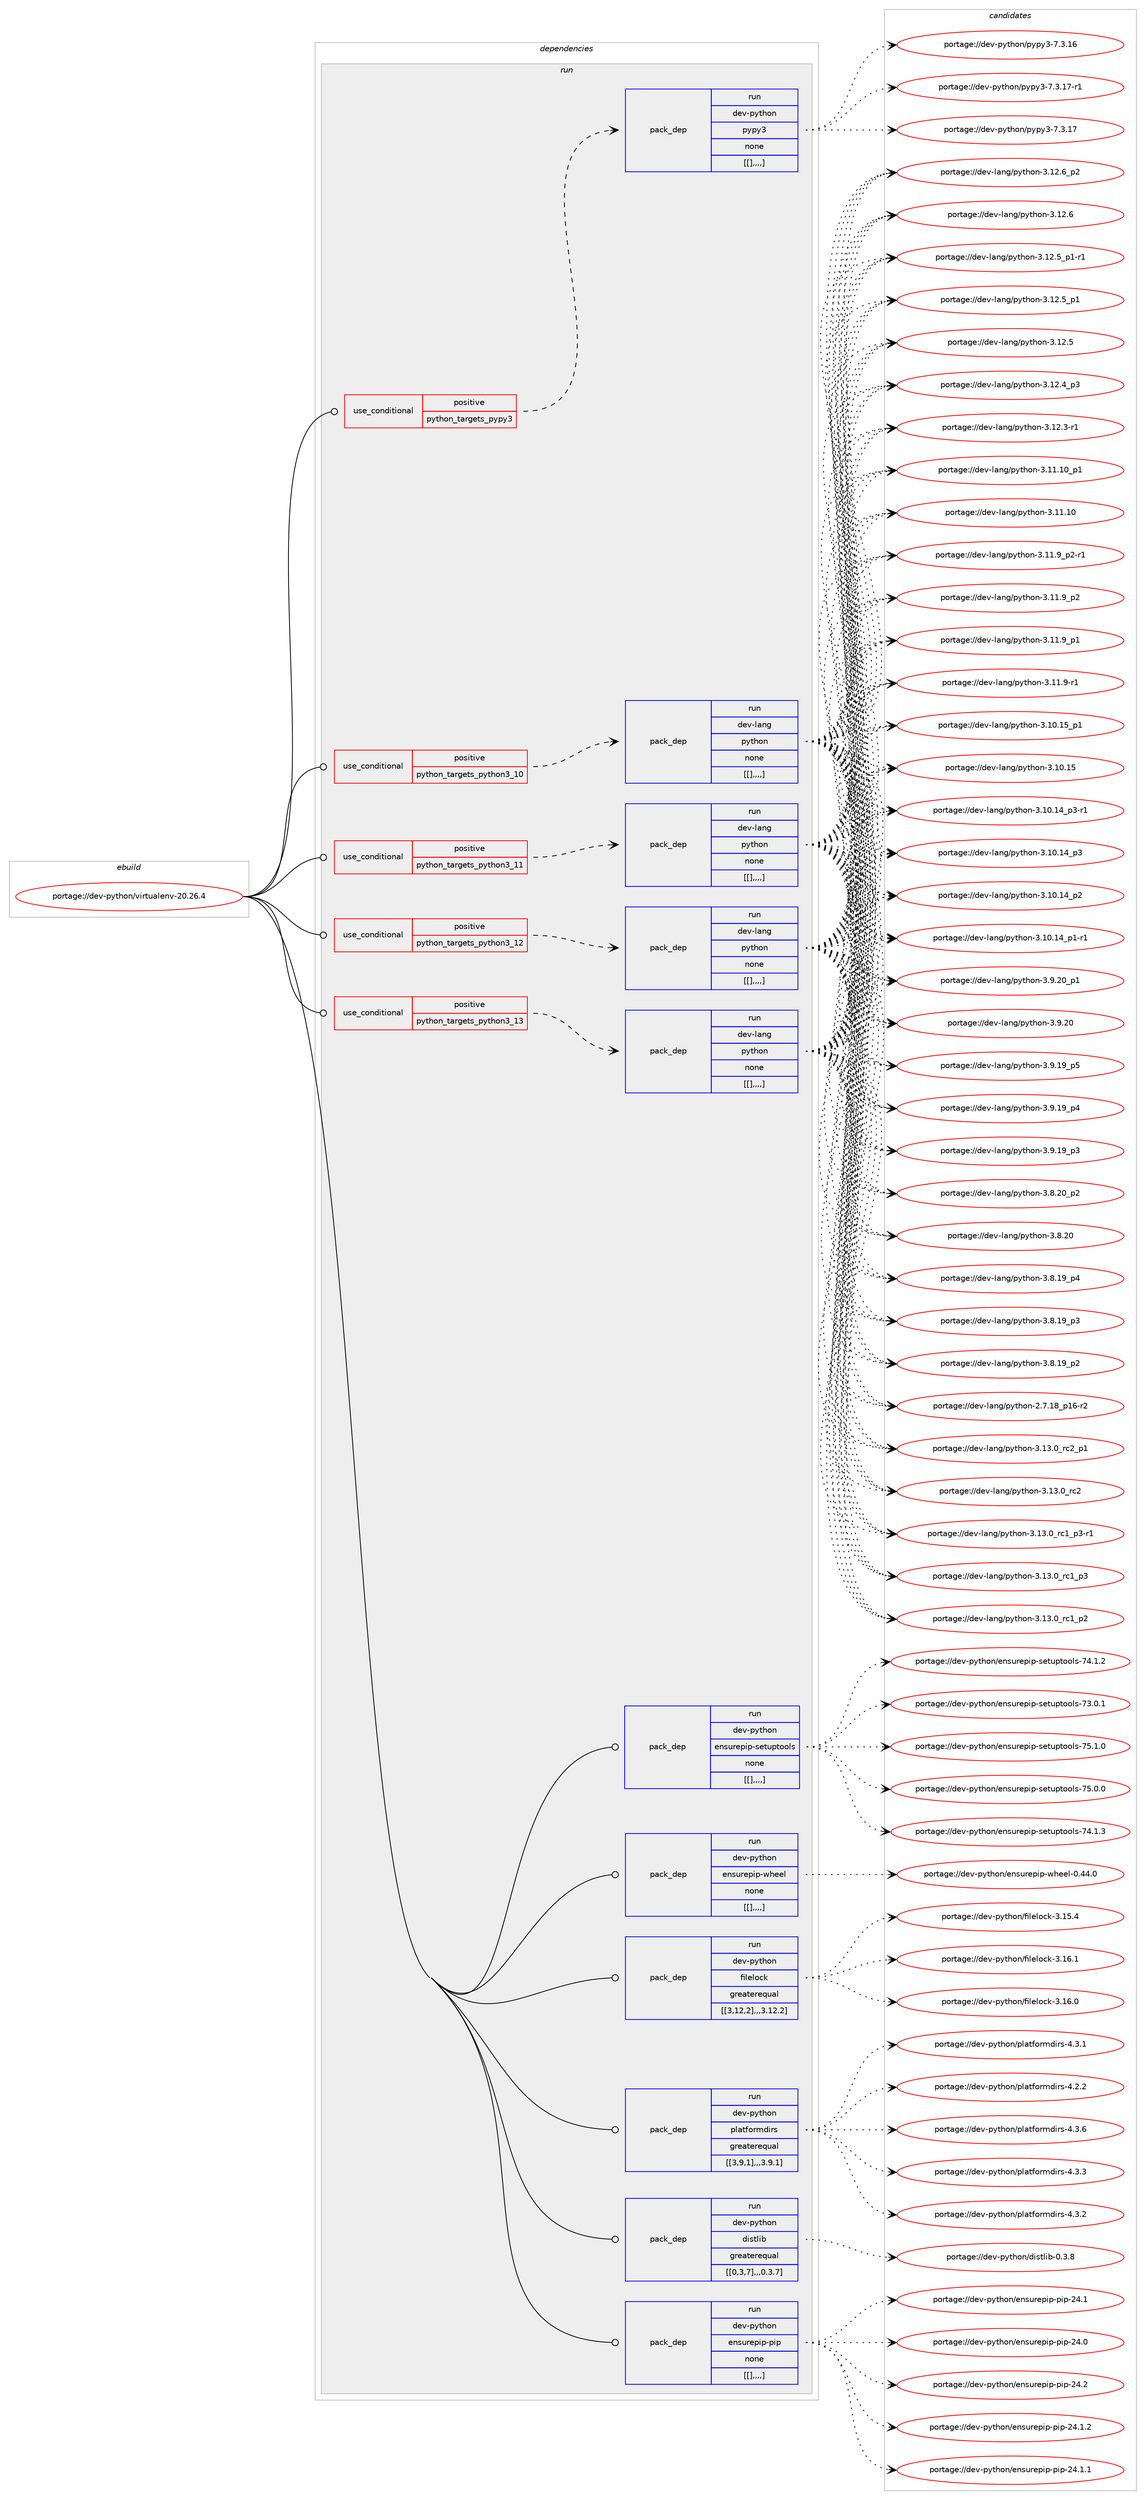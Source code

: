 digraph prolog {

# *************
# Graph options
# *************

newrank=true;
concentrate=true;
compound=true;
graph [rankdir=LR,fontname=Helvetica,fontsize=10,ranksep=1.5];#, ranksep=2.5, nodesep=0.2];
edge  [arrowhead=vee];
node  [fontname=Helvetica,fontsize=10];

# **********
# The ebuild
# **********

subgraph cluster_leftcol {
color=gray;
label=<<i>ebuild</i>>;
id [label="portage://dev-python/virtualenv-20.26.4", color=red, width=4, href="../dev-python/virtualenv-20.26.4.svg"];
}

# ****************
# The dependencies
# ****************

subgraph cluster_midcol {
color=gray;
label=<<i>dependencies</i>>;
subgraph cluster_compile {
fillcolor="#eeeeee";
style=filled;
label=<<i>compile</i>>;
}
subgraph cluster_compileandrun {
fillcolor="#eeeeee";
style=filled;
label=<<i>compile and run</i>>;
}
subgraph cluster_run {
fillcolor="#eeeeee";
style=filled;
label=<<i>run</i>>;
subgraph cond42799 {
dependency170464 [label=<<TABLE BORDER="0" CELLBORDER="1" CELLSPACING="0" CELLPADDING="4"><TR><TD ROWSPAN="3" CELLPADDING="10">use_conditional</TD></TR><TR><TD>positive</TD></TR><TR><TD>python_targets_pypy3</TD></TR></TABLE>>, shape=none, color=red];
subgraph pack126402 {
dependency170465 [label=<<TABLE BORDER="0" CELLBORDER="1" CELLSPACING="0" CELLPADDING="4" WIDTH="220"><TR><TD ROWSPAN="6" CELLPADDING="30">pack_dep</TD></TR><TR><TD WIDTH="110">run</TD></TR><TR><TD>dev-python</TD></TR><TR><TD>pypy3</TD></TR><TR><TD>none</TD></TR><TR><TD>[[],,,,]</TD></TR></TABLE>>, shape=none, color=blue];
}
dependency170464:e -> dependency170465:w [weight=20,style="dashed",arrowhead="vee"];
}
id:e -> dependency170464:w [weight=20,style="solid",arrowhead="odot"];
subgraph cond42800 {
dependency170466 [label=<<TABLE BORDER="0" CELLBORDER="1" CELLSPACING="0" CELLPADDING="4"><TR><TD ROWSPAN="3" CELLPADDING="10">use_conditional</TD></TR><TR><TD>positive</TD></TR><TR><TD>python_targets_python3_10</TD></TR></TABLE>>, shape=none, color=red];
subgraph pack126403 {
dependency170467 [label=<<TABLE BORDER="0" CELLBORDER="1" CELLSPACING="0" CELLPADDING="4" WIDTH="220"><TR><TD ROWSPAN="6" CELLPADDING="30">pack_dep</TD></TR><TR><TD WIDTH="110">run</TD></TR><TR><TD>dev-lang</TD></TR><TR><TD>python</TD></TR><TR><TD>none</TD></TR><TR><TD>[[],,,,]</TD></TR></TABLE>>, shape=none, color=blue];
}
dependency170466:e -> dependency170467:w [weight=20,style="dashed",arrowhead="vee"];
}
id:e -> dependency170466:w [weight=20,style="solid",arrowhead="odot"];
subgraph cond42801 {
dependency170468 [label=<<TABLE BORDER="0" CELLBORDER="1" CELLSPACING="0" CELLPADDING="4"><TR><TD ROWSPAN="3" CELLPADDING="10">use_conditional</TD></TR><TR><TD>positive</TD></TR><TR><TD>python_targets_python3_11</TD></TR></TABLE>>, shape=none, color=red];
subgraph pack126404 {
dependency170469 [label=<<TABLE BORDER="0" CELLBORDER="1" CELLSPACING="0" CELLPADDING="4" WIDTH="220"><TR><TD ROWSPAN="6" CELLPADDING="30">pack_dep</TD></TR><TR><TD WIDTH="110">run</TD></TR><TR><TD>dev-lang</TD></TR><TR><TD>python</TD></TR><TR><TD>none</TD></TR><TR><TD>[[],,,,]</TD></TR></TABLE>>, shape=none, color=blue];
}
dependency170468:e -> dependency170469:w [weight=20,style="dashed",arrowhead="vee"];
}
id:e -> dependency170468:w [weight=20,style="solid",arrowhead="odot"];
subgraph cond42802 {
dependency170470 [label=<<TABLE BORDER="0" CELLBORDER="1" CELLSPACING="0" CELLPADDING="4"><TR><TD ROWSPAN="3" CELLPADDING="10">use_conditional</TD></TR><TR><TD>positive</TD></TR><TR><TD>python_targets_python3_12</TD></TR></TABLE>>, shape=none, color=red];
subgraph pack126405 {
dependency170471 [label=<<TABLE BORDER="0" CELLBORDER="1" CELLSPACING="0" CELLPADDING="4" WIDTH="220"><TR><TD ROWSPAN="6" CELLPADDING="30">pack_dep</TD></TR><TR><TD WIDTH="110">run</TD></TR><TR><TD>dev-lang</TD></TR><TR><TD>python</TD></TR><TR><TD>none</TD></TR><TR><TD>[[],,,,]</TD></TR></TABLE>>, shape=none, color=blue];
}
dependency170470:e -> dependency170471:w [weight=20,style="dashed",arrowhead="vee"];
}
id:e -> dependency170470:w [weight=20,style="solid",arrowhead="odot"];
subgraph cond42803 {
dependency170472 [label=<<TABLE BORDER="0" CELLBORDER="1" CELLSPACING="0" CELLPADDING="4"><TR><TD ROWSPAN="3" CELLPADDING="10">use_conditional</TD></TR><TR><TD>positive</TD></TR><TR><TD>python_targets_python3_13</TD></TR></TABLE>>, shape=none, color=red];
subgraph pack126406 {
dependency170473 [label=<<TABLE BORDER="0" CELLBORDER="1" CELLSPACING="0" CELLPADDING="4" WIDTH="220"><TR><TD ROWSPAN="6" CELLPADDING="30">pack_dep</TD></TR><TR><TD WIDTH="110">run</TD></TR><TR><TD>dev-lang</TD></TR><TR><TD>python</TD></TR><TR><TD>none</TD></TR><TR><TD>[[],,,,]</TD></TR></TABLE>>, shape=none, color=blue];
}
dependency170472:e -> dependency170473:w [weight=20,style="dashed",arrowhead="vee"];
}
id:e -> dependency170472:w [weight=20,style="solid",arrowhead="odot"];
subgraph pack126407 {
dependency170474 [label=<<TABLE BORDER="0" CELLBORDER="1" CELLSPACING="0" CELLPADDING="4" WIDTH="220"><TR><TD ROWSPAN="6" CELLPADDING="30">pack_dep</TD></TR><TR><TD WIDTH="110">run</TD></TR><TR><TD>dev-python</TD></TR><TR><TD>distlib</TD></TR><TR><TD>greaterequal</TD></TR><TR><TD>[[0,3,7],,,0.3.7]</TD></TR></TABLE>>, shape=none, color=blue];
}
id:e -> dependency170474:w [weight=20,style="solid",arrowhead="odot"];
subgraph pack126408 {
dependency170475 [label=<<TABLE BORDER="0" CELLBORDER="1" CELLSPACING="0" CELLPADDING="4" WIDTH="220"><TR><TD ROWSPAN="6" CELLPADDING="30">pack_dep</TD></TR><TR><TD WIDTH="110">run</TD></TR><TR><TD>dev-python</TD></TR><TR><TD>ensurepip-pip</TD></TR><TR><TD>none</TD></TR><TR><TD>[[],,,,]</TD></TR></TABLE>>, shape=none, color=blue];
}
id:e -> dependency170475:w [weight=20,style="solid",arrowhead="odot"];
subgraph pack126409 {
dependency170476 [label=<<TABLE BORDER="0" CELLBORDER="1" CELLSPACING="0" CELLPADDING="4" WIDTH="220"><TR><TD ROWSPAN="6" CELLPADDING="30">pack_dep</TD></TR><TR><TD WIDTH="110">run</TD></TR><TR><TD>dev-python</TD></TR><TR><TD>ensurepip-setuptools</TD></TR><TR><TD>none</TD></TR><TR><TD>[[],,,,]</TD></TR></TABLE>>, shape=none, color=blue];
}
id:e -> dependency170476:w [weight=20,style="solid",arrowhead="odot"];
subgraph pack126410 {
dependency170477 [label=<<TABLE BORDER="0" CELLBORDER="1" CELLSPACING="0" CELLPADDING="4" WIDTH="220"><TR><TD ROWSPAN="6" CELLPADDING="30">pack_dep</TD></TR><TR><TD WIDTH="110">run</TD></TR><TR><TD>dev-python</TD></TR><TR><TD>ensurepip-wheel</TD></TR><TR><TD>none</TD></TR><TR><TD>[[],,,,]</TD></TR></TABLE>>, shape=none, color=blue];
}
id:e -> dependency170477:w [weight=20,style="solid",arrowhead="odot"];
subgraph pack126411 {
dependency170478 [label=<<TABLE BORDER="0" CELLBORDER="1" CELLSPACING="0" CELLPADDING="4" WIDTH="220"><TR><TD ROWSPAN="6" CELLPADDING="30">pack_dep</TD></TR><TR><TD WIDTH="110">run</TD></TR><TR><TD>dev-python</TD></TR><TR><TD>filelock</TD></TR><TR><TD>greaterequal</TD></TR><TR><TD>[[3,12,2],,,3.12.2]</TD></TR></TABLE>>, shape=none, color=blue];
}
id:e -> dependency170478:w [weight=20,style="solid",arrowhead="odot"];
subgraph pack126412 {
dependency170479 [label=<<TABLE BORDER="0" CELLBORDER="1" CELLSPACING="0" CELLPADDING="4" WIDTH="220"><TR><TD ROWSPAN="6" CELLPADDING="30">pack_dep</TD></TR><TR><TD WIDTH="110">run</TD></TR><TR><TD>dev-python</TD></TR><TR><TD>platformdirs</TD></TR><TR><TD>greaterequal</TD></TR><TR><TD>[[3,9,1],,,3.9.1]</TD></TR></TABLE>>, shape=none, color=blue];
}
id:e -> dependency170479:w [weight=20,style="solid",arrowhead="odot"];
}
}

# **************
# The candidates
# **************

subgraph cluster_choices {
rank=same;
color=gray;
label=<<i>candidates</i>>;

subgraph choice126402 {
color=black;
nodesep=1;
choice100101118451121211161041111104711212111212151455546514649554511449 [label="portage://dev-python/pypy3-7.3.17-r1", color=red, width=4,href="../dev-python/pypy3-7.3.17-r1.svg"];
choice10010111845112121116104111110471121211121215145554651464955 [label="portage://dev-python/pypy3-7.3.17", color=red, width=4,href="../dev-python/pypy3-7.3.17.svg"];
choice10010111845112121116104111110471121211121215145554651464954 [label="portage://dev-python/pypy3-7.3.16", color=red, width=4,href="../dev-python/pypy3-7.3.16.svg"];
dependency170465:e -> choice100101118451121211161041111104711212111212151455546514649554511449:w [style=dotted,weight="100"];
dependency170465:e -> choice10010111845112121116104111110471121211121215145554651464955:w [style=dotted,weight="100"];
dependency170465:e -> choice10010111845112121116104111110471121211121215145554651464954:w [style=dotted,weight="100"];
}
subgraph choice126403 {
color=black;
nodesep=1;
choice100101118451089711010347112121116104111110455146495146489511499509511249 [label="portage://dev-lang/python-3.13.0_rc2_p1", color=red, width=4,href="../dev-lang/python-3.13.0_rc2_p1.svg"];
choice10010111845108971101034711212111610411111045514649514648951149950 [label="portage://dev-lang/python-3.13.0_rc2", color=red, width=4,href="../dev-lang/python-3.13.0_rc2.svg"];
choice1001011184510897110103471121211161041111104551464951464895114994995112514511449 [label="portage://dev-lang/python-3.13.0_rc1_p3-r1", color=red, width=4,href="../dev-lang/python-3.13.0_rc1_p3-r1.svg"];
choice100101118451089711010347112121116104111110455146495146489511499499511251 [label="portage://dev-lang/python-3.13.0_rc1_p3", color=red, width=4,href="../dev-lang/python-3.13.0_rc1_p3.svg"];
choice100101118451089711010347112121116104111110455146495146489511499499511250 [label="portage://dev-lang/python-3.13.0_rc1_p2", color=red, width=4,href="../dev-lang/python-3.13.0_rc1_p2.svg"];
choice100101118451089711010347112121116104111110455146495046549511250 [label="portage://dev-lang/python-3.12.6_p2", color=red, width=4,href="../dev-lang/python-3.12.6_p2.svg"];
choice10010111845108971101034711212111610411111045514649504654 [label="portage://dev-lang/python-3.12.6", color=red, width=4,href="../dev-lang/python-3.12.6.svg"];
choice1001011184510897110103471121211161041111104551464950465395112494511449 [label="portage://dev-lang/python-3.12.5_p1-r1", color=red, width=4,href="../dev-lang/python-3.12.5_p1-r1.svg"];
choice100101118451089711010347112121116104111110455146495046539511249 [label="portage://dev-lang/python-3.12.5_p1", color=red, width=4,href="../dev-lang/python-3.12.5_p1.svg"];
choice10010111845108971101034711212111610411111045514649504653 [label="portage://dev-lang/python-3.12.5", color=red, width=4,href="../dev-lang/python-3.12.5.svg"];
choice100101118451089711010347112121116104111110455146495046529511251 [label="portage://dev-lang/python-3.12.4_p3", color=red, width=4,href="../dev-lang/python-3.12.4_p3.svg"];
choice100101118451089711010347112121116104111110455146495046514511449 [label="portage://dev-lang/python-3.12.3-r1", color=red, width=4,href="../dev-lang/python-3.12.3-r1.svg"];
choice10010111845108971101034711212111610411111045514649494649489511249 [label="portage://dev-lang/python-3.11.10_p1", color=red, width=4,href="../dev-lang/python-3.11.10_p1.svg"];
choice1001011184510897110103471121211161041111104551464949464948 [label="portage://dev-lang/python-3.11.10", color=red, width=4,href="../dev-lang/python-3.11.10.svg"];
choice1001011184510897110103471121211161041111104551464949465795112504511449 [label="portage://dev-lang/python-3.11.9_p2-r1", color=red, width=4,href="../dev-lang/python-3.11.9_p2-r1.svg"];
choice100101118451089711010347112121116104111110455146494946579511250 [label="portage://dev-lang/python-3.11.9_p2", color=red, width=4,href="../dev-lang/python-3.11.9_p2.svg"];
choice100101118451089711010347112121116104111110455146494946579511249 [label="portage://dev-lang/python-3.11.9_p1", color=red, width=4,href="../dev-lang/python-3.11.9_p1.svg"];
choice100101118451089711010347112121116104111110455146494946574511449 [label="portage://dev-lang/python-3.11.9-r1", color=red, width=4,href="../dev-lang/python-3.11.9-r1.svg"];
choice10010111845108971101034711212111610411111045514649484649539511249 [label="portage://dev-lang/python-3.10.15_p1", color=red, width=4,href="../dev-lang/python-3.10.15_p1.svg"];
choice1001011184510897110103471121211161041111104551464948464953 [label="portage://dev-lang/python-3.10.15", color=red, width=4,href="../dev-lang/python-3.10.15.svg"];
choice100101118451089711010347112121116104111110455146494846495295112514511449 [label="portage://dev-lang/python-3.10.14_p3-r1", color=red, width=4,href="../dev-lang/python-3.10.14_p3-r1.svg"];
choice10010111845108971101034711212111610411111045514649484649529511251 [label="portage://dev-lang/python-3.10.14_p3", color=red, width=4,href="../dev-lang/python-3.10.14_p3.svg"];
choice10010111845108971101034711212111610411111045514649484649529511250 [label="portage://dev-lang/python-3.10.14_p2", color=red, width=4,href="../dev-lang/python-3.10.14_p2.svg"];
choice100101118451089711010347112121116104111110455146494846495295112494511449 [label="portage://dev-lang/python-3.10.14_p1-r1", color=red, width=4,href="../dev-lang/python-3.10.14_p1-r1.svg"];
choice100101118451089711010347112121116104111110455146574650489511249 [label="portage://dev-lang/python-3.9.20_p1", color=red, width=4,href="../dev-lang/python-3.9.20_p1.svg"];
choice10010111845108971101034711212111610411111045514657465048 [label="portage://dev-lang/python-3.9.20", color=red, width=4,href="../dev-lang/python-3.9.20.svg"];
choice100101118451089711010347112121116104111110455146574649579511253 [label="portage://dev-lang/python-3.9.19_p5", color=red, width=4,href="../dev-lang/python-3.9.19_p5.svg"];
choice100101118451089711010347112121116104111110455146574649579511252 [label="portage://dev-lang/python-3.9.19_p4", color=red, width=4,href="../dev-lang/python-3.9.19_p4.svg"];
choice100101118451089711010347112121116104111110455146574649579511251 [label="portage://dev-lang/python-3.9.19_p3", color=red, width=4,href="../dev-lang/python-3.9.19_p3.svg"];
choice100101118451089711010347112121116104111110455146564650489511250 [label="portage://dev-lang/python-3.8.20_p2", color=red, width=4,href="../dev-lang/python-3.8.20_p2.svg"];
choice10010111845108971101034711212111610411111045514656465048 [label="portage://dev-lang/python-3.8.20", color=red, width=4,href="../dev-lang/python-3.8.20.svg"];
choice100101118451089711010347112121116104111110455146564649579511252 [label="portage://dev-lang/python-3.8.19_p4", color=red, width=4,href="../dev-lang/python-3.8.19_p4.svg"];
choice100101118451089711010347112121116104111110455146564649579511251 [label="portage://dev-lang/python-3.8.19_p3", color=red, width=4,href="../dev-lang/python-3.8.19_p3.svg"];
choice100101118451089711010347112121116104111110455146564649579511250 [label="portage://dev-lang/python-3.8.19_p2", color=red, width=4,href="../dev-lang/python-3.8.19_p2.svg"];
choice100101118451089711010347112121116104111110455046554649569511249544511450 [label="portage://dev-lang/python-2.7.18_p16-r2", color=red, width=4,href="../dev-lang/python-2.7.18_p16-r2.svg"];
dependency170467:e -> choice100101118451089711010347112121116104111110455146495146489511499509511249:w [style=dotted,weight="100"];
dependency170467:e -> choice10010111845108971101034711212111610411111045514649514648951149950:w [style=dotted,weight="100"];
dependency170467:e -> choice1001011184510897110103471121211161041111104551464951464895114994995112514511449:w [style=dotted,weight="100"];
dependency170467:e -> choice100101118451089711010347112121116104111110455146495146489511499499511251:w [style=dotted,weight="100"];
dependency170467:e -> choice100101118451089711010347112121116104111110455146495146489511499499511250:w [style=dotted,weight="100"];
dependency170467:e -> choice100101118451089711010347112121116104111110455146495046549511250:w [style=dotted,weight="100"];
dependency170467:e -> choice10010111845108971101034711212111610411111045514649504654:w [style=dotted,weight="100"];
dependency170467:e -> choice1001011184510897110103471121211161041111104551464950465395112494511449:w [style=dotted,weight="100"];
dependency170467:e -> choice100101118451089711010347112121116104111110455146495046539511249:w [style=dotted,weight="100"];
dependency170467:e -> choice10010111845108971101034711212111610411111045514649504653:w [style=dotted,weight="100"];
dependency170467:e -> choice100101118451089711010347112121116104111110455146495046529511251:w [style=dotted,weight="100"];
dependency170467:e -> choice100101118451089711010347112121116104111110455146495046514511449:w [style=dotted,weight="100"];
dependency170467:e -> choice10010111845108971101034711212111610411111045514649494649489511249:w [style=dotted,weight="100"];
dependency170467:e -> choice1001011184510897110103471121211161041111104551464949464948:w [style=dotted,weight="100"];
dependency170467:e -> choice1001011184510897110103471121211161041111104551464949465795112504511449:w [style=dotted,weight="100"];
dependency170467:e -> choice100101118451089711010347112121116104111110455146494946579511250:w [style=dotted,weight="100"];
dependency170467:e -> choice100101118451089711010347112121116104111110455146494946579511249:w [style=dotted,weight="100"];
dependency170467:e -> choice100101118451089711010347112121116104111110455146494946574511449:w [style=dotted,weight="100"];
dependency170467:e -> choice10010111845108971101034711212111610411111045514649484649539511249:w [style=dotted,weight="100"];
dependency170467:e -> choice1001011184510897110103471121211161041111104551464948464953:w [style=dotted,weight="100"];
dependency170467:e -> choice100101118451089711010347112121116104111110455146494846495295112514511449:w [style=dotted,weight="100"];
dependency170467:e -> choice10010111845108971101034711212111610411111045514649484649529511251:w [style=dotted,weight="100"];
dependency170467:e -> choice10010111845108971101034711212111610411111045514649484649529511250:w [style=dotted,weight="100"];
dependency170467:e -> choice100101118451089711010347112121116104111110455146494846495295112494511449:w [style=dotted,weight="100"];
dependency170467:e -> choice100101118451089711010347112121116104111110455146574650489511249:w [style=dotted,weight="100"];
dependency170467:e -> choice10010111845108971101034711212111610411111045514657465048:w [style=dotted,weight="100"];
dependency170467:e -> choice100101118451089711010347112121116104111110455146574649579511253:w [style=dotted,weight="100"];
dependency170467:e -> choice100101118451089711010347112121116104111110455146574649579511252:w [style=dotted,weight="100"];
dependency170467:e -> choice100101118451089711010347112121116104111110455146574649579511251:w [style=dotted,weight="100"];
dependency170467:e -> choice100101118451089711010347112121116104111110455146564650489511250:w [style=dotted,weight="100"];
dependency170467:e -> choice10010111845108971101034711212111610411111045514656465048:w [style=dotted,weight="100"];
dependency170467:e -> choice100101118451089711010347112121116104111110455146564649579511252:w [style=dotted,weight="100"];
dependency170467:e -> choice100101118451089711010347112121116104111110455146564649579511251:w [style=dotted,weight="100"];
dependency170467:e -> choice100101118451089711010347112121116104111110455146564649579511250:w [style=dotted,weight="100"];
dependency170467:e -> choice100101118451089711010347112121116104111110455046554649569511249544511450:w [style=dotted,weight="100"];
}
subgraph choice126404 {
color=black;
nodesep=1;
choice100101118451089711010347112121116104111110455146495146489511499509511249 [label="portage://dev-lang/python-3.13.0_rc2_p1", color=red, width=4,href="../dev-lang/python-3.13.0_rc2_p1.svg"];
choice10010111845108971101034711212111610411111045514649514648951149950 [label="portage://dev-lang/python-3.13.0_rc2", color=red, width=4,href="../dev-lang/python-3.13.0_rc2.svg"];
choice1001011184510897110103471121211161041111104551464951464895114994995112514511449 [label="portage://dev-lang/python-3.13.0_rc1_p3-r1", color=red, width=4,href="../dev-lang/python-3.13.0_rc1_p3-r1.svg"];
choice100101118451089711010347112121116104111110455146495146489511499499511251 [label="portage://dev-lang/python-3.13.0_rc1_p3", color=red, width=4,href="../dev-lang/python-3.13.0_rc1_p3.svg"];
choice100101118451089711010347112121116104111110455146495146489511499499511250 [label="portage://dev-lang/python-3.13.0_rc1_p2", color=red, width=4,href="../dev-lang/python-3.13.0_rc1_p2.svg"];
choice100101118451089711010347112121116104111110455146495046549511250 [label="portage://dev-lang/python-3.12.6_p2", color=red, width=4,href="../dev-lang/python-3.12.6_p2.svg"];
choice10010111845108971101034711212111610411111045514649504654 [label="portage://dev-lang/python-3.12.6", color=red, width=4,href="../dev-lang/python-3.12.6.svg"];
choice1001011184510897110103471121211161041111104551464950465395112494511449 [label="portage://dev-lang/python-3.12.5_p1-r1", color=red, width=4,href="../dev-lang/python-3.12.5_p1-r1.svg"];
choice100101118451089711010347112121116104111110455146495046539511249 [label="portage://dev-lang/python-3.12.5_p1", color=red, width=4,href="../dev-lang/python-3.12.5_p1.svg"];
choice10010111845108971101034711212111610411111045514649504653 [label="portage://dev-lang/python-3.12.5", color=red, width=4,href="../dev-lang/python-3.12.5.svg"];
choice100101118451089711010347112121116104111110455146495046529511251 [label="portage://dev-lang/python-3.12.4_p3", color=red, width=4,href="../dev-lang/python-3.12.4_p3.svg"];
choice100101118451089711010347112121116104111110455146495046514511449 [label="portage://dev-lang/python-3.12.3-r1", color=red, width=4,href="../dev-lang/python-3.12.3-r1.svg"];
choice10010111845108971101034711212111610411111045514649494649489511249 [label="portage://dev-lang/python-3.11.10_p1", color=red, width=4,href="../dev-lang/python-3.11.10_p1.svg"];
choice1001011184510897110103471121211161041111104551464949464948 [label="portage://dev-lang/python-3.11.10", color=red, width=4,href="../dev-lang/python-3.11.10.svg"];
choice1001011184510897110103471121211161041111104551464949465795112504511449 [label="portage://dev-lang/python-3.11.9_p2-r1", color=red, width=4,href="../dev-lang/python-3.11.9_p2-r1.svg"];
choice100101118451089711010347112121116104111110455146494946579511250 [label="portage://dev-lang/python-3.11.9_p2", color=red, width=4,href="../dev-lang/python-3.11.9_p2.svg"];
choice100101118451089711010347112121116104111110455146494946579511249 [label="portage://dev-lang/python-3.11.9_p1", color=red, width=4,href="../dev-lang/python-3.11.9_p1.svg"];
choice100101118451089711010347112121116104111110455146494946574511449 [label="portage://dev-lang/python-3.11.9-r1", color=red, width=4,href="../dev-lang/python-3.11.9-r1.svg"];
choice10010111845108971101034711212111610411111045514649484649539511249 [label="portage://dev-lang/python-3.10.15_p1", color=red, width=4,href="../dev-lang/python-3.10.15_p1.svg"];
choice1001011184510897110103471121211161041111104551464948464953 [label="portage://dev-lang/python-3.10.15", color=red, width=4,href="../dev-lang/python-3.10.15.svg"];
choice100101118451089711010347112121116104111110455146494846495295112514511449 [label="portage://dev-lang/python-3.10.14_p3-r1", color=red, width=4,href="../dev-lang/python-3.10.14_p3-r1.svg"];
choice10010111845108971101034711212111610411111045514649484649529511251 [label="portage://dev-lang/python-3.10.14_p3", color=red, width=4,href="../dev-lang/python-3.10.14_p3.svg"];
choice10010111845108971101034711212111610411111045514649484649529511250 [label="portage://dev-lang/python-3.10.14_p2", color=red, width=4,href="../dev-lang/python-3.10.14_p2.svg"];
choice100101118451089711010347112121116104111110455146494846495295112494511449 [label="portage://dev-lang/python-3.10.14_p1-r1", color=red, width=4,href="../dev-lang/python-3.10.14_p1-r1.svg"];
choice100101118451089711010347112121116104111110455146574650489511249 [label="portage://dev-lang/python-3.9.20_p1", color=red, width=4,href="../dev-lang/python-3.9.20_p1.svg"];
choice10010111845108971101034711212111610411111045514657465048 [label="portage://dev-lang/python-3.9.20", color=red, width=4,href="../dev-lang/python-3.9.20.svg"];
choice100101118451089711010347112121116104111110455146574649579511253 [label="portage://dev-lang/python-3.9.19_p5", color=red, width=4,href="../dev-lang/python-3.9.19_p5.svg"];
choice100101118451089711010347112121116104111110455146574649579511252 [label="portage://dev-lang/python-3.9.19_p4", color=red, width=4,href="../dev-lang/python-3.9.19_p4.svg"];
choice100101118451089711010347112121116104111110455146574649579511251 [label="portage://dev-lang/python-3.9.19_p3", color=red, width=4,href="../dev-lang/python-3.9.19_p3.svg"];
choice100101118451089711010347112121116104111110455146564650489511250 [label="portage://dev-lang/python-3.8.20_p2", color=red, width=4,href="../dev-lang/python-3.8.20_p2.svg"];
choice10010111845108971101034711212111610411111045514656465048 [label="portage://dev-lang/python-3.8.20", color=red, width=4,href="../dev-lang/python-3.8.20.svg"];
choice100101118451089711010347112121116104111110455146564649579511252 [label="portage://dev-lang/python-3.8.19_p4", color=red, width=4,href="../dev-lang/python-3.8.19_p4.svg"];
choice100101118451089711010347112121116104111110455146564649579511251 [label="portage://dev-lang/python-3.8.19_p3", color=red, width=4,href="../dev-lang/python-3.8.19_p3.svg"];
choice100101118451089711010347112121116104111110455146564649579511250 [label="portage://dev-lang/python-3.8.19_p2", color=red, width=4,href="../dev-lang/python-3.8.19_p2.svg"];
choice100101118451089711010347112121116104111110455046554649569511249544511450 [label="portage://dev-lang/python-2.7.18_p16-r2", color=red, width=4,href="../dev-lang/python-2.7.18_p16-r2.svg"];
dependency170469:e -> choice100101118451089711010347112121116104111110455146495146489511499509511249:w [style=dotted,weight="100"];
dependency170469:e -> choice10010111845108971101034711212111610411111045514649514648951149950:w [style=dotted,weight="100"];
dependency170469:e -> choice1001011184510897110103471121211161041111104551464951464895114994995112514511449:w [style=dotted,weight="100"];
dependency170469:e -> choice100101118451089711010347112121116104111110455146495146489511499499511251:w [style=dotted,weight="100"];
dependency170469:e -> choice100101118451089711010347112121116104111110455146495146489511499499511250:w [style=dotted,weight="100"];
dependency170469:e -> choice100101118451089711010347112121116104111110455146495046549511250:w [style=dotted,weight="100"];
dependency170469:e -> choice10010111845108971101034711212111610411111045514649504654:w [style=dotted,weight="100"];
dependency170469:e -> choice1001011184510897110103471121211161041111104551464950465395112494511449:w [style=dotted,weight="100"];
dependency170469:e -> choice100101118451089711010347112121116104111110455146495046539511249:w [style=dotted,weight="100"];
dependency170469:e -> choice10010111845108971101034711212111610411111045514649504653:w [style=dotted,weight="100"];
dependency170469:e -> choice100101118451089711010347112121116104111110455146495046529511251:w [style=dotted,weight="100"];
dependency170469:e -> choice100101118451089711010347112121116104111110455146495046514511449:w [style=dotted,weight="100"];
dependency170469:e -> choice10010111845108971101034711212111610411111045514649494649489511249:w [style=dotted,weight="100"];
dependency170469:e -> choice1001011184510897110103471121211161041111104551464949464948:w [style=dotted,weight="100"];
dependency170469:e -> choice1001011184510897110103471121211161041111104551464949465795112504511449:w [style=dotted,weight="100"];
dependency170469:e -> choice100101118451089711010347112121116104111110455146494946579511250:w [style=dotted,weight="100"];
dependency170469:e -> choice100101118451089711010347112121116104111110455146494946579511249:w [style=dotted,weight="100"];
dependency170469:e -> choice100101118451089711010347112121116104111110455146494946574511449:w [style=dotted,weight="100"];
dependency170469:e -> choice10010111845108971101034711212111610411111045514649484649539511249:w [style=dotted,weight="100"];
dependency170469:e -> choice1001011184510897110103471121211161041111104551464948464953:w [style=dotted,weight="100"];
dependency170469:e -> choice100101118451089711010347112121116104111110455146494846495295112514511449:w [style=dotted,weight="100"];
dependency170469:e -> choice10010111845108971101034711212111610411111045514649484649529511251:w [style=dotted,weight="100"];
dependency170469:e -> choice10010111845108971101034711212111610411111045514649484649529511250:w [style=dotted,weight="100"];
dependency170469:e -> choice100101118451089711010347112121116104111110455146494846495295112494511449:w [style=dotted,weight="100"];
dependency170469:e -> choice100101118451089711010347112121116104111110455146574650489511249:w [style=dotted,weight="100"];
dependency170469:e -> choice10010111845108971101034711212111610411111045514657465048:w [style=dotted,weight="100"];
dependency170469:e -> choice100101118451089711010347112121116104111110455146574649579511253:w [style=dotted,weight="100"];
dependency170469:e -> choice100101118451089711010347112121116104111110455146574649579511252:w [style=dotted,weight="100"];
dependency170469:e -> choice100101118451089711010347112121116104111110455146574649579511251:w [style=dotted,weight="100"];
dependency170469:e -> choice100101118451089711010347112121116104111110455146564650489511250:w [style=dotted,weight="100"];
dependency170469:e -> choice10010111845108971101034711212111610411111045514656465048:w [style=dotted,weight="100"];
dependency170469:e -> choice100101118451089711010347112121116104111110455146564649579511252:w [style=dotted,weight="100"];
dependency170469:e -> choice100101118451089711010347112121116104111110455146564649579511251:w [style=dotted,weight="100"];
dependency170469:e -> choice100101118451089711010347112121116104111110455146564649579511250:w [style=dotted,weight="100"];
dependency170469:e -> choice100101118451089711010347112121116104111110455046554649569511249544511450:w [style=dotted,weight="100"];
}
subgraph choice126405 {
color=black;
nodesep=1;
choice100101118451089711010347112121116104111110455146495146489511499509511249 [label="portage://dev-lang/python-3.13.0_rc2_p1", color=red, width=4,href="../dev-lang/python-3.13.0_rc2_p1.svg"];
choice10010111845108971101034711212111610411111045514649514648951149950 [label="portage://dev-lang/python-3.13.0_rc2", color=red, width=4,href="../dev-lang/python-3.13.0_rc2.svg"];
choice1001011184510897110103471121211161041111104551464951464895114994995112514511449 [label="portage://dev-lang/python-3.13.0_rc1_p3-r1", color=red, width=4,href="../dev-lang/python-3.13.0_rc1_p3-r1.svg"];
choice100101118451089711010347112121116104111110455146495146489511499499511251 [label="portage://dev-lang/python-3.13.0_rc1_p3", color=red, width=4,href="../dev-lang/python-3.13.0_rc1_p3.svg"];
choice100101118451089711010347112121116104111110455146495146489511499499511250 [label="portage://dev-lang/python-3.13.0_rc1_p2", color=red, width=4,href="../dev-lang/python-3.13.0_rc1_p2.svg"];
choice100101118451089711010347112121116104111110455146495046549511250 [label="portage://dev-lang/python-3.12.6_p2", color=red, width=4,href="../dev-lang/python-3.12.6_p2.svg"];
choice10010111845108971101034711212111610411111045514649504654 [label="portage://dev-lang/python-3.12.6", color=red, width=4,href="../dev-lang/python-3.12.6.svg"];
choice1001011184510897110103471121211161041111104551464950465395112494511449 [label="portage://dev-lang/python-3.12.5_p1-r1", color=red, width=4,href="../dev-lang/python-3.12.5_p1-r1.svg"];
choice100101118451089711010347112121116104111110455146495046539511249 [label="portage://dev-lang/python-3.12.5_p1", color=red, width=4,href="../dev-lang/python-3.12.5_p1.svg"];
choice10010111845108971101034711212111610411111045514649504653 [label="portage://dev-lang/python-3.12.5", color=red, width=4,href="../dev-lang/python-3.12.5.svg"];
choice100101118451089711010347112121116104111110455146495046529511251 [label="portage://dev-lang/python-3.12.4_p3", color=red, width=4,href="../dev-lang/python-3.12.4_p3.svg"];
choice100101118451089711010347112121116104111110455146495046514511449 [label="portage://dev-lang/python-3.12.3-r1", color=red, width=4,href="../dev-lang/python-3.12.3-r1.svg"];
choice10010111845108971101034711212111610411111045514649494649489511249 [label="portage://dev-lang/python-3.11.10_p1", color=red, width=4,href="../dev-lang/python-3.11.10_p1.svg"];
choice1001011184510897110103471121211161041111104551464949464948 [label="portage://dev-lang/python-3.11.10", color=red, width=4,href="../dev-lang/python-3.11.10.svg"];
choice1001011184510897110103471121211161041111104551464949465795112504511449 [label="portage://dev-lang/python-3.11.9_p2-r1", color=red, width=4,href="../dev-lang/python-3.11.9_p2-r1.svg"];
choice100101118451089711010347112121116104111110455146494946579511250 [label="portage://dev-lang/python-3.11.9_p2", color=red, width=4,href="../dev-lang/python-3.11.9_p2.svg"];
choice100101118451089711010347112121116104111110455146494946579511249 [label="portage://dev-lang/python-3.11.9_p1", color=red, width=4,href="../dev-lang/python-3.11.9_p1.svg"];
choice100101118451089711010347112121116104111110455146494946574511449 [label="portage://dev-lang/python-3.11.9-r1", color=red, width=4,href="../dev-lang/python-3.11.9-r1.svg"];
choice10010111845108971101034711212111610411111045514649484649539511249 [label="portage://dev-lang/python-3.10.15_p1", color=red, width=4,href="../dev-lang/python-3.10.15_p1.svg"];
choice1001011184510897110103471121211161041111104551464948464953 [label="portage://dev-lang/python-3.10.15", color=red, width=4,href="../dev-lang/python-3.10.15.svg"];
choice100101118451089711010347112121116104111110455146494846495295112514511449 [label="portage://dev-lang/python-3.10.14_p3-r1", color=red, width=4,href="../dev-lang/python-3.10.14_p3-r1.svg"];
choice10010111845108971101034711212111610411111045514649484649529511251 [label="portage://dev-lang/python-3.10.14_p3", color=red, width=4,href="../dev-lang/python-3.10.14_p3.svg"];
choice10010111845108971101034711212111610411111045514649484649529511250 [label="portage://dev-lang/python-3.10.14_p2", color=red, width=4,href="../dev-lang/python-3.10.14_p2.svg"];
choice100101118451089711010347112121116104111110455146494846495295112494511449 [label="portage://dev-lang/python-3.10.14_p1-r1", color=red, width=4,href="../dev-lang/python-3.10.14_p1-r1.svg"];
choice100101118451089711010347112121116104111110455146574650489511249 [label="portage://dev-lang/python-3.9.20_p1", color=red, width=4,href="../dev-lang/python-3.9.20_p1.svg"];
choice10010111845108971101034711212111610411111045514657465048 [label="portage://dev-lang/python-3.9.20", color=red, width=4,href="../dev-lang/python-3.9.20.svg"];
choice100101118451089711010347112121116104111110455146574649579511253 [label="portage://dev-lang/python-3.9.19_p5", color=red, width=4,href="../dev-lang/python-3.9.19_p5.svg"];
choice100101118451089711010347112121116104111110455146574649579511252 [label="portage://dev-lang/python-3.9.19_p4", color=red, width=4,href="../dev-lang/python-3.9.19_p4.svg"];
choice100101118451089711010347112121116104111110455146574649579511251 [label="portage://dev-lang/python-3.9.19_p3", color=red, width=4,href="../dev-lang/python-3.9.19_p3.svg"];
choice100101118451089711010347112121116104111110455146564650489511250 [label="portage://dev-lang/python-3.8.20_p2", color=red, width=4,href="../dev-lang/python-3.8.20_p2.svg"];
choice10010111845108971101034711212111610411111045514656465048 [label="portage://dev-lang/python-3.8.20", color=red, width=4,href="../dev-lang/python-3.8.20.svg"];
choice100101118451089711010347112121116104111110455146564649579511252 [label="portage://dev-lang/python-3.8.19_p4", color=red, width=4,href="../dev-lang/python-3.8.19_p4.svg"];
choice100101118451089711010347112121116104111110455146564649579511251 [label="portage://dev-lang/python-3.8.19_p3", color=red, width=4,href="../dev-lang/python-3.8.19_p3.svg"];
choice100101118451089711010347112121116104111110455146564649579511250 [label="portage://dev-lang/python-3.8.19_p2", color=red, width=4,href="../dev-lang/python-3.8.19_p2.svg"];
choice100101118451089711010347112121116104111110455046554649569511249544511450 [label="portage://dev-lang/python-2.7.18_p16-r2", color=red, width=4,href="../dev-lang/python-2.7.18_p16-r2.svg"];
dependency170471:e -> choice100101118451089711010347112121116104111110455146495146489511499509511249:w [style=dotted,weight="100"];
dependency170471:e -> choice10010111845108971101034711212111610411111045514649514648951149950:w [style=dotted,weight="100"];
dependency170471:e -> choice1001011184510897110103471121211161041111104551464951464895114994995112514511449:w [style=dotted,weight="100"];
dependency170471:e -> choice100101118451089711010347112121116104111110455146495146489511499499511251:w [style=dotted,weight="100"];
dependency170471:e -> choice100101118451089711010347112121116104111110455146495146489511499499511250:w [style=dotted,weight="100"];
dependency170471:e -> choice100101118451089711010347112121116104111110455146495046549511250:w [style=dotted,weight="100"];
dependency170471:e -> choice10010111845108971101034711212111610411111045514649504654:w [style=dotted,weight="100"];
dependency170471:e -> choice1001011184510897110103471121211161041111104551464950465395112494511449:w [style=dotted,weight="100"];
dependency170471:e -> choice100101118451089711010347112121116104111110455146495046539511249:w [style=dotted,weight="100"];
dependency170471:e -> choice10010111845108971101034711212111610411111045514649504653:w [style=dotted,weight="100"];
dependency170471:e -> choice100101118451089711010347112121116104111110455146495046529511251:w [style=dotted,weight="100"];
dependency170471:e -> choice100101118451089711010347112121116104111110455146495046514511449:w [style=dotted,weight="100"];
dependency170471:e -> choice10010111845108971101034711212111610411111045514649494649489511249:w [style=dotted,weight="100"];
dependency170471:e -> choice1001011184510897110103471121211161041111104551464949464948:w [style=dotted,weight="100"];
dependency170471:e -> choice1001011184510897110103471121211161041111104551464949465795112504511449:w [style=dotted,weight="100"];
dependency170471:e -> choice100101118451089711010347112121116104111110455146494946579511250:w [style=dotted,weight="100"];
dependency170471:e -> choice100101118451089711010347112121116104111110455146494946579511249:w [style=dotted,weight="100"];
dependency170471:e -> choice100101118451089711010347112121116104111110455146494946574511449:w [style=dotted,weight="100"];
dependency170471:e -> choice10010111845108971101034711212111610411111045514649484649539511249:w [style=dotted,weight="100"];
dependency170471:e -> choice1001011184510897110103471121211161041111104551464948464953:w [style=dotted,weight="100"];
dependency170471:e -> choice100101118451089711010347112121116104111110455146494846495295112514511449:w [style=dotted,weight="100"];
dependency170471:e -> choice10010111845108971101034711212111610411111045514649484649529511251:w [style=dotted,weight="100"];
dependency170471:e -> choice10010111845108971101034711212111610411111045514649484649529511250:w [style=dotted,weight="100"];
dependency170471:e -> choice100101118451089711010347112121116104111110455146494846495295112494511449:w [style=dotted,weight="100"];
dependency170471:e -> choice100101118451089711010347112121116104111110455146574650489511249:w [style=dotted,weight="100"];
dependency170471:e -> choice10010111845108971101034711212111610411111045514657465048:w [style=dotted,weight="100"];
dependency170471:e -> choice100101118451089711010347112121116104111110455146574649579511253:w [style=dotted,weight="100"];
dependency170471:e -> choice100101118451089711010347112121116104111110455146574649579511252:w [style=dotted,weight="100"];
dependency170471:e -> choice100101118451089711010347112121116104111110455146574649579511251:w [style=dotted,weight="100"];
dependency170471:e -> choice100101118451089711010347112121116104111110455146564650489511250:w [style=dotted,weight="100"];
dependency170471:e -> choice10010111845108971101034711212111610411111045514656465048:w [style=dotted,weight="100"];
dependency170471:e -> choice100101118451089711010347112121116104111110455146564649579511252:w [style=dotted,weight="100"];
dependency170471:e -> choice100101118451089711010347112121116104111110455146564649579511251:w [style=dotted,weight="100"];
dependency170471:e -> choice100101118451089711010347112121116104111110455146564649579511250:w [style=dotted,weight="100"];
dependency170471:e -> choice100101118451089711010347112121116104111110455046554649569511249544511450:w [style=dotted,weight="100"];
}
subgraph choice126406 {
color=black;
nodesep=1;
choice100101118451089711010347112121116104111110455146495146489511499509511249 [label="portage://dev-lang/python-3.13.0_rc2_p1", color=red, width=4,href="../dev-lang/python-3.13.0_rc2_p1.svg"];
choice10010111845108971101034711212111610411111045514649514648951149950 [label="portage://dev-lang/python-3.13.0_rc2", color=red, width=4,href="../dev-lang/python-3.13.0_rc2.svg"];
choice1001011184510897110103471121211161041111104551464951464895114994995112514511449 [label="portage://dev-lang/python-3.13.0_rc1_p3-r1", color=red, width=4,href="../dev-lang/python-3.13.0_rc1_p3-r1.svg"];
choice100101118451089711010347112121116104111110455146495146489511499499511251 [label="portage://dev-lang/python-3.13.0_rc1_p3", color=red, width=4,href="../dev-lang/python-3.13.0_rc1_p3.svg"];
choice100101118451089711010347112121116104111110455146495146489511499499511250 [label="portage://dev-lang/python-3.13.0_rc1_p2", color=red, width=4,href="../dev-lang/python-3.13.0_rc1_p2.svg"];
choice100101118451089711010347112121116104111110455146495046549511250 [label="portage://dev-lang/python-3.12.6_p2", color=red, width=4,href="../dev-lang/python-3.12.6_p2.svg"];
choice10010111845108971101034711212111610411111045514649504654 [label="portage://dev-lang/python-3.12.6", color=red, width=4,href="../dev-lang/python-3.12.6.svg"];
choice1001011184510897110103471121211161041111104551464950465395112494511449 [label="portage://dev-lang/python-3.12.5_p1-r1", color=red, width=4,href="../dev-lang/python-3.12.5_p1-r1.svg"];
choice100101118451089711010347112121116104111110455146495046539511249 [label="portage://dev-lang/python-3.12.5_p1", color=red, width=4,href="../dev-lang/python-3.12.5_p1.svg"];
choice10010111845108971101034711212111610411111045514649504653 [label="portage://dev-lang/python-3.12.5", color=red, width=4,href="../dev-lang/python-3.12.5.svg"];
choice100101118451089711010347112121116104111110455146495046529511251 [label="portage://dev-lang/python-3.12.4_p3", color=red, width=4,href="../dev-lang/python-3.12.4_p3.svg"];
choice100101118451089711010347112121116104111110455146495046514511449 [label="portage://dev-lang/python-3.12.3-r1", color=red, width=4,href="../dev-lang/python-3.12.3-r1.svg"];
choice10010111845108971101034711212111610411111045514649494649489511249 [label="portage://dev-lang/python-3.11.10_p1", color=red, width=4,href="../dev-lang/python-3.11.10_p1.svg"];
choice1001011184510897110103471121211161041111104551464949464948 [label="portage://dev-lang/python-3.11.10", color=red, width=4,href="../dev-lang/python-3.11.10.svg"];
choice1001011184510897110103471121211161041111104551464949465795112504511449 [label="portage://dev-lang/python-3.11.9_p2-r1", color=red, width=4,href="../dev-lang/python-3.11.9_p2-r1.svg"];
choice100101118451089711010347112121116104111110455146494946579511250 [label="portage://dev-lang/python-3.11.9_p2", color=red, width=4,href="../dev-lang/python-3.11.9_p2.svg"];
choice100101118451089711010347112121116104111110455146494946579511249 [label="portage://dev-lang/python-3.11.9_p1", color=red, width=4,href="../dev-lang/python-3.11.9_p1.svg"];
choice100101118451089711010347112121116104111110455146494946574511449 [label="portage://dev-lang/python-3.11.9-r1", color=red, width=4,href="../dev-lang/python-3.11.9-r1.svg"];
choice10010111845108971101034711212111610411111045514649484649539511249 [label="portage://dev-lang/python-3.10.15_p1", color=red, width=4,href="../dev-lang/python-3.10.15_p1.svg"];
choice1001011184510897110103471121211161041111104551464948464953 [label="portage://dev-lang/python-3.10.15", color=red, width=4,href="../dev-lang/python-3.10.15.svg"];
choice100101118451089711010347112121116104111110455146494846495295112514511449 [label="portage://dev-lang/python-3.10.14_p3-r1", color=red, width=4,href="../dev-lang/python-3.10.14_p3-r1.svg"];
choice10010111845108971101034711212111610411111045514649484649529511251 [label="portage://dev-lang/python-3.10.14_p3", color=red, width=4,href="../dev-lang/python-3.10.14_p3.svg"];
choice10010111845108971101034711212111610411111045514649484649529511250 [label="portage://dev-lang/python-3.10.14_p2", color=red, width=4,href="../dev-lang/python-3.10.14_p2.svg"];
choice100101118451089711010347112121116104111110455146494846495295112494511449 [label="portage://dev-lang/python-3.10.14_p1-r1", color=red, width=4,href="../dev-lang/python-3.10.14_p1-r1.svg"];
choice100101118451089711010347112121116104111110455146574650489511249 [label="portage://dev-lang/python-3.9.20_p1", color=red, width=4,href="../dev-lang/python-3.9.20_p1.svg"];
choice10010111845108971101034711212111610411111045514657465048 [label="portage://dev-lang/python-3.9.20", color=red, width=4,href="../dev-lang/python-3.9.20.svg"];
choice100101118451089711010347112121116104111110455146574649579511253 [label="portage://dev-lang/python-3.9.19_p5", color=red, width=4,href="../dev-lang/python-3.9.19_p5.svg"];
choice100101118451089711010347112121116104111110455146574649579511252 [label="portage://dev-lang/python-3.9.19_p4", color=red, width=4,href="../dev-lang/python-3.9.19_p4.svg"];
choice100101118451089711010347112121116104111110455146574649579511251 [label="portage://dev-lang/python-3.9.19_p3", color=red, width=4,href="../dev-lang/python-3.9.19_p3.svg"];
choice100101118451089711010347112121116104111110455146564650489511250 [label="portage://dev-lang/python-3.8.20_p2", color=red, width=4,href="../dev-lang/python-3.8.20_p2.svg"];
choice10010111845108971101034711212111610411111045514656465048 [label="portage://dev-lang/python-3.8.20", color=red, width=4,href="../dev-lang/python-3.8.20.svg"];
choice100101118451089711010347112121116104111110455146564649579511252 [label="portage://dev-lang/python-3.8.19_p4", color=red, width=4,href="../dev-lang/python-3.8.19_p4.svg"];
choice100101118451089711010347112121116104111110455146564649579511251 [label="portage://dev-lang/python-3.8.19_p3", color=red, width=4,href="../dev-lang/python-3.8.19_p3.svg"];
choice100101118451089711010347112121116104111110455146564649579511250 [label="portage://dev-lang/python-3.8.19_p2", color=red, width=4,href="../dev-lang/python-3.8.19_p2.svg"];
choice100101118451089711010347112121116104111110455046554649569511249544511450 [label="portage://dev-lang/python-2.7.18_p16-r2", color=red, width=4,href="../dev-lang/python-2.7.18_p16-r2.svg"];
dependency170473:e -> choice100101118451089711010347112121116104111110455146495146489511499509511249:w [style=dotted,weight="100"];
dependency170473:e -> choice10010111845108971101034711212111610411111045514649514648951149950:w [style=dotted,weight="100"];
dependency170473:e -> choice1001011184510897110103471121211161041111104551464951464895114994995112514511449:w [style=dotted,weight="100"];
dependency170473:e -> choice100101118451089711010347112121116104111110455146495146489511499499511251:w [style=dotted,weight="100"];
dependency170473:e -> choice100101118451089711010347112121116104111110455146495146489511499499511250:w [style=dotted,weight="100"];
dependency170473:e -> choice100101118451089711010347112121116104111110455146495046549511250:w [style=dotted,weight="100"];
dependency170473:e -> choice10010111845108971101034711212111610411111045514649504654:w [style=dotted,weight="100"];
dependency170473:e -> choice1001011184510897110103471121211161041111104551464950465395112494511449:w [style=dotted,weight="100"];
dependency170473:e -> choice100101118451089711010347112121116104111110455146495046539511249:w [style=dotted,weight="100"];
dependency170473:e -> choice10010111845108971101034711212111610411111045514649504653:w [style=dotted,weight="100"];
dependency170473:e -> choice100101118451089711010347112121116104111110455146495046529511251:w [style=dotted,weight="100"];
dependency170473:e -> choice100101118451089711010347112121116104111110455146495046514511449:w [style=dotted,weight="100"];
dependency170473:e -> choice10010111845108971101034711212111610411111045514649494649489511249:w [style=dotted,weight="100"];
dependency170473:e -> choice1001011184510897110103471121211161041111104551464949464948:w [style=dotted,weight="100"];
dependency170473:e -> choice1001011184510897110103471121211161041111104551464949465795112504511449:w [style=dotted,weight="100"];
dependency170473:e -> choice100101118451089711010347112121116104111110455146494946579511250:w [style=dotted,weight="100"];
dependency170473:e -> choice100101118451089711010347112121116104111110455146494946579511249:w [style=dotted,weight="100"];
dependency170473:e -> choice100101118451089711010347112121116104111110455146494946574511449:w [style=dotted,weight="100"];
dependency170473:e -> choice10010111845108971101034711212111610411111045514649484649539511249:w [style=dotted,weight="100"];
dependency170473:e -> choice1001011184510897110103471121211161041111104551464948464953:w [style=dotted,weight="100"];
dependency170473:e -> choice100101118451089711010347112121116104111110455146494846495295112514511449:w [style=dotted,weight="100"];
dependency170473:e -> choice10010111845108971101034711212111610411111045514649484649529511251:w [style=dotted,weight="100"];
dependency170473:e -> choice10010111845108971101034711212111610411111045514649484649529511250:w [style=dotted,weight="100"];
dependency170473:e -> choice100101118451089711010347112121116104111110455146494846495295112494511449:w [style=dotted,weight="100"];
dependency170473:e -> choice100101118451089711010347112121116104111110455146574650489511249:w [style=dotted,weight="100"];
dependency170473:e -> choice10010111845108971101034711212111610411111045514657465048:w [style=dotted,weight="100"];
dependency170473:e -> choice100101118451089711010347112121116104111110455146574649579511253:w [style=dotted,weight="100"];
dependency170473:e -> choice100101118451089711010347112121116104111110455146574649579511252:w [style=dotted,weight="100"];
dependency170473:e -> choice100101118451089711010347112121116104111110455146574649579511251:w [style=dotted,weight="100"];
dependency170473:e -> choice100101118451089711010347112121116104111110455146564650489511250:w [style=dotted,weight="100"];
dependency170473:e -> choice10010111845108971101034711212111610411111045514656465048:w [style=dotted,weight="100"];
dependency170473:e -> choice100101118451089711010347112121116104111110455146564649579511252:w [style=dotted,weight="100"];
dependency170473:e -> choice100101118451089711010347112121116104111110455146564649579511251:w [style=dotted,weight="100"];
dependency170473:e -> choice100101118451089711010347112121116104111110455146564649579511250:w [style=dotted,weight="100"];
dependency170473:e -> choice100101118451089711010347112121116104111110455046554649569511249544511450:w [style=dotted,weight="100"];
}
subgraph choice126407 {
color=black;
nodesep=1;
choice100101118451121211161041111104710010511511610810598454846514656 [label="portage://dev-python/distlib-0.3.8", color=red, width=4,href="../dev-python/distlib-0.3.8.svg"];
dependency170474:e -> choice100101118451121211161041111104710010511511610810598454846514656:w [style=dotted,weight="100"];
}
subgraph choice126408 {
color=black;
nodesep=1;
choice1001011184511212111610411111047101110115117114101112105112451121051124550524650 [label="portage://dev-python/ensurepip-pip-24.2", color=red, width=4,href="../dev-python/ensurepip-pip-24.2.svg"];
choice10010111845112121116104111110471011101151171141011121051124511210511245505246494650 [label="portage://dev-python/ensurepip-pip-24.1.2", color=red, width=4,href="../dev-python/ensurepip-pip-24.1.2.svg"];
choice10010111845112121116104111110471011101151171141011121051124511210511245505246494649 [label="portage://dev-python/ensurepip-pip-24.1.1", color=red, width=4,href="../dev-python/ensurepip-pip-24.1.1.svg"];
choice1001011184511212111610411111047101110115117114101112105112451121051124550524649 [label="portage://dev-python/ensurepip-pip-24.1", color=red, width=4,href="../dev-python/ensurepip-pip-24.1.svg"];
choice1001011184511212111610411111047101110115117114101112105112451121051124550524648 [label="portage://dev-python/ensurepip-pip-24.0", color=red, width=4,href="../dev-python/ensurepip-pip-24.0.svg"];
dependency170475:e -> choice1001011184511212111610411111047101110115117114101112105112451121051124550524650:w [style=dotted,weight="100"];
dependency170475:e -> choice10010111845112121116104111110471011101151171141011121051124511210511245505246494650:w [style=dotted,weight="100"];
dependency170475:e -> choice10010111845112121116104111110471011101151171141011121051124511210511245505246494649:w [style=dotted,weight="100"];
dependency170475:e -> choice1001011184511212111610411111047101110115117114101112105112451121051124550524649:w [style=dotted,weight="100"];
dependency170475:e -> choice1001011184511212111610411111047101110115117114101112105112451121051124550524648:w [style=dotted,weight="100"];
}
subgraph choice126409 {
color=black;
nodesep=1;
choice10010111845112121116104111110471011101151171141011121051124511510111611711211611111110811545555346494648 [label="portage://dev-python/ensurepip-setuptools-75.1.0", color=red, width=4,href="../dev-python/ensurepip-setuptools-75.1.0.svg"];
choice10010111845112121116104111110471011101151171141011121051124511510111611711211611111110811545555346484648 [label="portage://dev-python/ensurepip-setuptools-75.0.0", color=red, width=4,href="../dev-python/ensurepip-setuptools-75.0.0.svg"];
choice10010111845112121116104111110471011101151171141011121051124511510111611711211611111110811545555246494651 [label="portage://dev-python/ensurepip-setuptools-74.1.3", color=red, width=4,href="../dev-python/ensurepip-setuptools-74.1.3.svg"];
choice10010111845112121116104111110471011101151171141011121051124511510111611711211611111110811545555246494650 [label="portage://dev-python/ensurepip-setuptools-74.1.2", color=red, width=4,href="../dev-python/ensurepip-setuptools-74.1.2.svg"];
choice10010111845112121116104111110471011101151171141011121051124511510111611711211611111110811545555146484649 [label="portage://dev-python/ensurepip-setuptools-73.0.1", color=red, width=4,href="../dev-python/ensurepip-setuptools-73.0.1.svg"];
dependency170476:e -> choice10010111845112121116104111110471011101151171141011121051124511510111611711211611111110811545555346494648:w [style=dotted,weight="100"];
dependency170476:e -> choice10010111845112121116104111110471011101151171141011121051124511510111611711211611111110811545555346484648:w [style=dotted,weight="100"];
dependency170476:e -> choice10010111845112121116104111110471011101151171141011121051124511510111611711211611111110811545555246494651:w [style=dotted,weight="100"];
dependency170476:e -> choice10010111845112121116104111110471011101151171141011121051124511510111611711211611111110811545555246494650:w [style=dotted,weight="100"];
dependency170476:e -> choice10010111845112121116104111110471011101151171141011121051124511510111611711211611111110811545555146484649:w [style=dotted,weight="100"];
}
subgraph choice126410 {
color=black;
nodesep=1;
choice10010111845112121116104111110471011101151171141011121051124511910410110110845484652524648 [label="portage://dev-python/ensurepip-wheel-0.44.0", color=red, width=4,href="../dev-python/ensurepip-wheel-0.44.0.svg"];
dependency170477:e -> choice10010111845112121116104111110471011101151171141011121051124511910410110110845484652524648:w [style=dotted,weight="100"];
}
subgraph choice126411 {
color=black;
nodesep=1;
choice10010111845112121116104111110471021051081011081119910745514649544649 [label="portage://dev-python/filelock-3.16.1", color=red, width=4,href="../dev-python/filelock-3.16.1.svg"];
choice10010111845112121116104111110471021051081011081119910745514649544648 [label="portage://dev-python/filelock-3.16.0", color=red, width=4,href="../dev-python/filelock-3.16.0.svg"];
choice10010111845112121116104111110471021051081011081119910745514649534652 [label="portage://dev-python/filelock-3.15.4", color=red, width=4,href="../dev-python/filelock-3.15.4.svg"];
dependency170478:e -> choice10010111845112121116104111110471021051081011081119910745514649544649:w [style=dotted,weight="100"];
dependency170478:e -> choice10010111845112121116104111110471021051081011081119910745514649544648:w [style=dotted,weight="100"];
dependency170478:e -> choice10010111845112121116104111110471021051081011081119910745514649534652:w [style=dotted,weight="100"];
}
subgraph choice126412 {
color=black;
nodesep=1;
choice100101118451121211161041111104711210897116102111114109100105114115455246514654 [label="portage://dev-python/platformdirs-4.3.6", color=red, width=4,href="../dev-python/platformdirs-4.3.6.svg"];
choice100101118451121211161041111104711210897116102111114109100105114115455246514651 [label="portage://dev-python/platformdirs-4.3.3", color=red, width=4,href="../dev-python/platformdirs-4.3.3.svg"];
choice100101118451121211161041111104711210897116102111114109100105114115455246514650 [label="portage://dev-python/platformdirs-4.3.2", color=red, width=4,href="../dev-python/platformdirs-4.3.2.svg"];
choice100101118451121211161041111104711210897116102111114109100105114115455246514649 [label="portage://dev-python/platformdirs-4.3.1", color=red, width=4,href="../dev-python/platformdirs-4.3.1.svg"];
choice100101118451121211161041111104711210897116102111114109100105114115455246504650 [label="portage://dev-python/platformdirs-4.2.2", color=red, width=4,href="../dev-python/platformdirs-4.2.2.svg"];
dependency170479:e -> choice100101118451121211161041111104711210897116102111114109100105114115455246514654:w [style=dotted,weight="100"];
dependency170479:e -> choice100101118451121211161041111104711210897116102111114109100105114115455246514651:w [style=dotted,weight="100"];
dependency170479:e -> choice100101118451121211161041111104711210897116102111114109100105114115455246514650:w [style=dotted,weight="100"];
dependency170479:e -> choice100101118451121211161041111104711210897116102111114109100105114115455246514649:w [style=dotted,weight="100"];
dependency170479:e -> choice100101118451121211161041111104711210897116102111114109100105114115455246504650:w [style=dotted,weight="100"];
}
}

}
